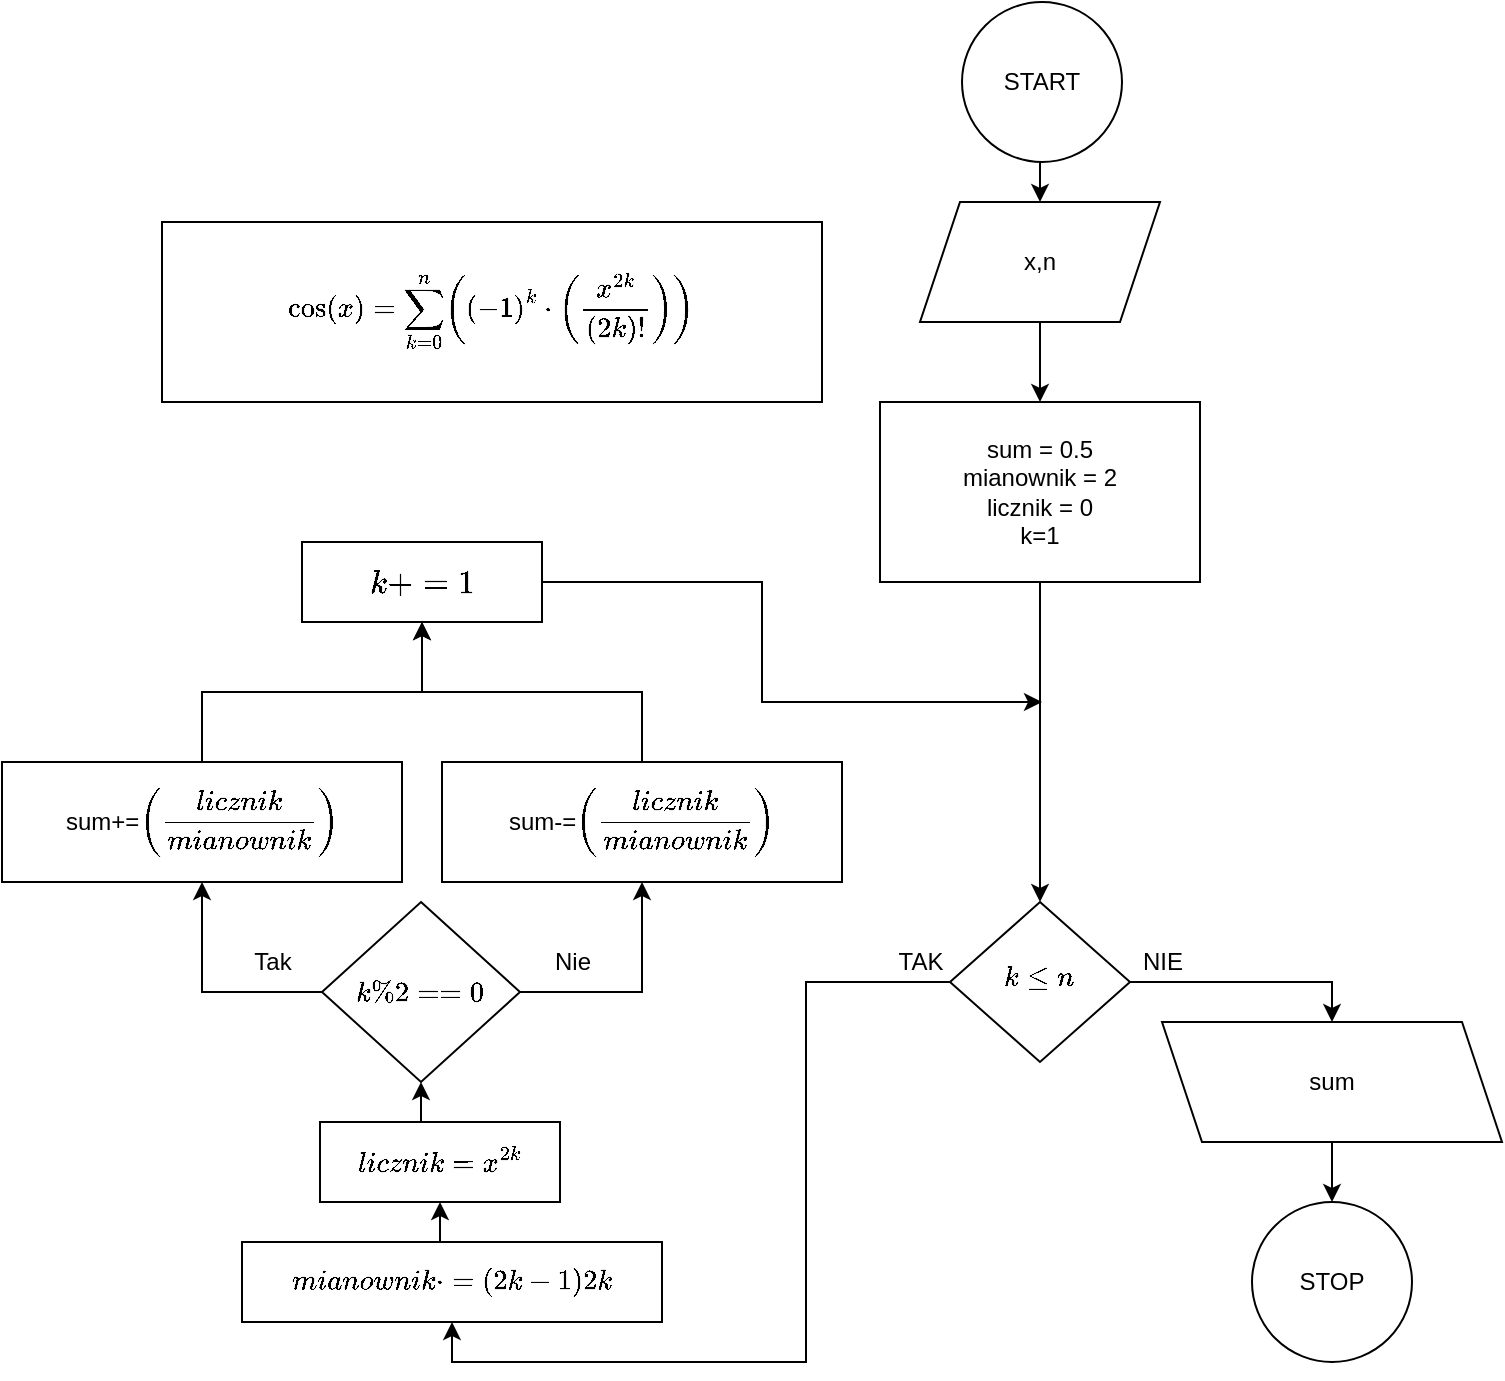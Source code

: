 <mxfile version="13.7.9" type="device"><diagram id="UO1Y2RZHnStxMxTwgqJQ" name="Page-1"><mxGraphModel dx="2119" dy="727" grid="1" gridSize="10" guides="1" tooltips="1" connect="1" arrows="1" fold="1" page="1" pageScale="1" pageWidth="827" pageHeight="1169" math="1" shadow="0"><root><mxCell id="0"/><mxCell id="1" parent="0"/><mxCell id="jjplNsREJieQ1vSiM0eN-4" style="edgeStyle=orthogonalEdgeStyle;rounded=0;orthogonalLoop=1;jettySize=auto;html=1;exitX=0.5;exitY=1;exitDx=0;exitDy=0;entryX=0.5;entryY=0;entryDx=0;entryDy=0;" parent="1" source="MSO-Qo9cPVd4WaVFC8CY-6" target="jjplNsREJieQ1vSiM0eN-3" edge="1"><mxGeometry relative="1" as="geometry"/></mxCell><mxCell id="MSO-Qo9cPVd4WaVFC8CY-6" value="x,n" style="shape=parallelogram;perimeter=parallelogramPerimeter;whiteSpace=wrap;html=1;fixedSize=1;direction=east;flipH=1;flipV=1;" parent="1" vertex="1"><mxGeometry x="359" y="250" width="120" height="60" as="geometry"/></mxCell><mxCell id="jjplNsREJieQ1vSiM0eN-2" style="edgeStyle=orthogonalEdgeStyle;rounded=0;orthogonalLoop=1;jettySize=auto;html=1;exitX=0.5;exitY=1;exitDx=0;exitDy=0;entryX=0.5;entryY=0;entryDx=0;entryDy=0;" parent="1" source="3oFzX4tvx02b1drMHodE-2" target="MSO-Qo9cPVd4WaVFC8CY-6" edge="1"><mxGeometry relative="1" as="geometry"/></mxCell><mxCell id="3oFzX4tvx02b1drMHodE-2" value="START" style="ellipse;whiteSpace=wrap;html=1;" parent="1" vertex="1"><mxGeometry x="380" y="150" width="80" height="80" as="geometry"/></mxCell><mxCell id="jjplNsREJieQ1vSiM0eN-1" value="`cos(x)=sum_(k=0)^n((-1)^k*((x^(2k))/((2k)!)))&lt;br&gt;&lt;br&gt;`" style="rounded=0;whiteSpace=wrap;html=1;" parent="1" vertex="1"><mxGeometry x="-20" y="260" width="330" height="90" as="geometry"/></mxCell><mxCell id="jjplNsREJieQ1vSiM0eN-33" style="edgeStyle=orthogonalEdgeStyle;rounded=0;orthogonalLoop=1;jettySize=auto;html=1;exitX=0.5;exitY=1;exitDx=0;exitDy=0;entryX=0.5;entryY=0;entryDx=0;entryDy=0;" parent="1" source="jjplNsREJieQ1vSiM0eN-3" target="jjplNsREJieQ1vSiM0eN-5" edge="1"><mxGeometry relative="1" as="geometry"/></mxCell><mxCell id="jjplNsREJieQ1vSiM0eN-3" value="sum = 0.5&lt;br&gt;mianownik = 2&lt;br&gt;licznik = 0&lt;br&gt;k=1" style="rounded=0;whiteSpace=wrap;html=1;" parent="1" vertex="1"><mxGeometry x="339" y="350" width="160" height="90" as="geometry"/></mxCell><mxCell id="jjplNsREJieQ1vSiM0eN-7" style="edgeStyle=orthogonalEdgeStyle;rounded=0;orthogonalLoop=1;jettySize=auto;html=1;entryX=0.5;entryY=0;entryDx=0;entryDy=0;" parent="1" source="jjplNsREJieQ1vSiM0eN-5" target="jjplNsREJieQ1vSiM0eN-13" edge="1"><mxGeometry relative="1" as="geometry"><mxPoint x="620" y="730" as="targetPoint"/></mxGeometry></mxCell><mxCell id="jjplNsREJieQ1vSiM0eN-65" style="edgeStyle=orthogonalEdgeStyle;rounded=0;orthogonalLoop=1;jettySize=auto;html=1;exitX=0;exitY=0.5;exitDx=0;exitDy=0;entryX=0.5;entryY=1;entryDx=0;entryDy=0;" parent="1" source="jjplNsREJieQ1vSiM0eN-5" target="jjplNsREJieQ1vSiM0eN-48" edge="1"><mxGeometry relative="1" as="geometry"/></mxCell><mxCell id="jjplNsREJieQ1vSiM0eN-5" value="`k&amp;lt;=n`" style="rhombus;whiteSpace=wrap;html=1;shadow=0;fontFamily=Helvetica;fontSize=12;align=center;strokeWidth=1;spacing=6;spacingTop=-4;" parent="1" vertex="1"><mxGeometry x="374" y="600" width="90" height="80" as="geometry"/></mxCell><mxCell id="jjplNsREJieQ1vSiM0eN-8" value="NIE" style="text;html=1;align=center;verticalAlign=middle;resizable=0;points=[];autosize=1;" parent="1" vertex="1"><mxGeometry x="460" y="620" width="40" height="20" as="geometry"/></mxCell><mxCell id="jjplNsREJieQ1vSiM0eN-10" value="TAK" style="text;html=1;align=center;verticalAlign=middle;resizable=0;points=[];autosize=1;" parent="1" vertex="1"><mxGeometry x="339" y="620" width="40" height="20" as="geometry"/></mxCell><mxCell id="jjplNsREJieQ1vSiM0eN-15" style="edgeStyle=orthogonalEdgeStyle;rounded=0;orthogonalLoop=1;jettySize=auto;html=1;exitX=0.5;exitY=1;exitDx=0;exitDy=0;entryX=0.5;entryY=0;entryDx=0;entryDy=0;" parent="1" source="jjplNsREJieQ1vSiM0eN-13" target="jjplNsREJieQ1vSiM0eN-14" edge="1"><mxGeometry relative="1" as="geometry"/></mxCell><mxCell id="jjplNsREJieQ1vSiM0eN-13" value="sum" style="shape=parallelogram;perimeter=parallelogramPerimeter;whiteSpace=wrap;html=1;fixedSize=1;direction=east;flipH=0;flipV=1;" parent="1" vertex="1"><mxGeometry x="480" y="660" width="170" height="60" as="geometry"/></mxCell><mxCell id="jjplNsREJieQ1vSiM0eN-14" value="STOP" style="ellipse;whiteSpace=wrap;html=1;" parent="1" vertex="1"><mxGeometry x="525" y="750" width="80" height="80" as="geometry"/></mxCell><mxCell id="jjplNsREJieQ1vSiM0eN-66" style="edgeStyle=orthogonalEdgeStyle;rounded=0;orthogonalLoop=1;jettySize=auto;html=1;exitX=0.5;exitY=0;exitDx=0;exitDy=0;entryX=0.5;entryY=1;entryDx=0;entryDy=0;" parent="1" source="jjplNsREJieQ1vSiM0eN-48" target="jjplNsREJieQ1vSiM0eN-53" edge="1"><mxGeometry relative="1" as="geometry"/></mxCell><mxCell id="jjplNsREJieQ1vSiM0eN-48" value="`mianownik*=(2k-1)2k&lt;br&gt;`" style="rounded=0;whiteSpace=wrap;html=1;" parent="1" vertex="1"><mxGeometry x="20" y="770" width="210" height="40" as="geometry"/></mxCell><mxCell id="MTzpiTfAcmQodIBQPdfL-9" style="edgeStyle=orthogonalEdgeStyle;rounded=0;orthogonalLoop=1;jettySize=auto;html=1;exitX=0.5;exitY=0;exitDx=0;exitDy=0;entryX=0.5;entryY=1;entryDx=0;entryDy=0;" parent="1" source="jjplNsREJieQ1vSiM0eN-53" target="MTzpiTfAcmQodIBQPdfL-3" edge="1"><mxGeometry relative="1" as="geometry"/></mxCell><mxCell id="jjplNsREJieQ1vSiM0eN-53" value="`licznik=x^(2k)`" style="rounded=0;whiteSpace=wrap;html=1;" parent="1" vertex="1"><mxGeometry x="59" y="710" width="120" height="40" as="geometry"/></mxCell><mxCell id="jjplNsREJieQ1vSiM0eN-59" style="edgeStyle=orthogonalEdgeStyle;rounded=0;orthogonalLoop=1;jettySize=auto;html=1;exitX=0.5;exitY=0;exitDx=0;exitDy=0;entryX=0.5;entryY=1;entryDx=0;entryDy=0;" parent="1" source="jjplNsREJieQ1vSiM0eN-54" target="jjplNsREJieQ1vSiM0eN-58" edge="1"><mxGeometry relative="1" as="geometry"/></mxCell><mxCell id="jjplNsREJieQ1vSiM0eN-54" value="sum-=`((licznik)/(mianownik))`" style="rounded=0;whiteSpace=wrap;html=1;" parent="1" vertex="1"><mxGeometry x="120" y="530" width="200" height="60" as="geometry"/></mxCell><mxCell id="a4do126R4HNkev6d9K-i-1" style="edgeStyle=orthogonalEdgeStyle;rounded=0;orthogonalLoop=1;jettySize=auto;html=1;exitX=1;exitY=0.5;exitDx=0;exitDy=0;" parent="1" source="jjplNsREJieQ1vSiM0eN-58" edge="1"><mxGeometry relative="1" as="geometry"><mxPoint x="420" y="500" as="targetPoint"/><Array as="points"><mxPoint x="280" y="440"/><mxPoint x="280" y="500"/></Array></mxGeometry></mxCell><mxCell id="jjplNsREJieQ1vSiM0eN-58" value="&lt;font style=&quot;font-size: 14px&quot;&gt;`k+=1`&lt;/font&gt;" style="rounded=0;whiteSpace=wrap;html=1;" parent="1" vertex="1"><mxGeometry x="50" y="420" width="120" height="40" as="geometry"/></mxCell><mxCell id="MTzpiTfAcmQodIBQPdfL-10" style="edgeStyle=orthogonalEdgeStyle;rounded=0;orthogonalLoop=1;jettySize=auto;html=1;exitX=0.5;exitY=0;exitDx=0;exitDy=0;entryX=0.5;entryY=1;entryDx=0;entryDy=0;" parent="1" source="MTzpiTfAcmQodIBQPdfL-1" target="jjplNsREJieQ1vSiM0eN-58" edge="1"><mxGeometry relative="1" as="geometry"/></mxCell><mxCell id="MTzpiTfAcmQodIBQPdfL-1" value="sum+=`((licznik)/(mianownik))`" style="rounded=0;whiteSpace=wrap;html=1;" parent="1" vertex="1"><mxGeometry x="-100" y="530" width="200" height="60" as="geometry"/></mxCell><mxCell id="MTzpiTfAcmQodIBQPdfL-4" style="edgeStyle=orthogonalEdgeStyle;rounded=0;orthogonalLoop=1;jettySize=auto;html=1;exitX=0;exitY=0.5;exitDx=0;exitDy=0;entryX=0.5;entryY=1;entryDx=0;entryDy=0;" parent="1" source="MTzpiTfAcmQodIBQPdfL-3" target="MTzpiTfAcmQodIBQPdfL-1" edge="1"><mxGeometry relative="1" as="geometry"/></mxCell><mxCell id="MTzpiTfAcmQodIBQPdfL-6" style="edgeStyle=orthogonalEdgeStyle;rounded=0;orthogonalLoop=1;jettySize=auto;html=1;exitX=1;exitY=0.5;exitDx=0;exitDy=0;entryX=0.5;entryY=1;entryDx=0;entryDy=0;" parent="1" source="MTzpiTfAcmQodIBQPdfL-3" target="jjplNsREJieQ1vSiM0eN-54" edge="1"><mxGeometry relative="1" as="geometry"/></mxCell><mxCell id="MTzpiTfAcmQodIBQPdfL-3" value="`k%2 == 0`" style="rhombus;whiteSpace=wrap;html=1;" parent="1" vertex="1"><mxGeometry x="60" y="600" width="99" height="90" as="geometry"/></mxCell><mxCell id="MTzpiTfAcmQodIBQPdfL-7" value="Tak" style="text;html=1;align=center;verticalAlign=middle;resizable=0;points=[];autosize=1;" parent="1" vertex="1"><mxGeometry x="20" y="620" width="30" height="20" as="geometry"/></mxCell><mxCell id="MTzpiTfAcmQodIBQPdfL-8" value="Nie" style="text;html=1;align=center;verticalAlign=middle;resizable=0;points=[];autosize=1;" parent="1" vertex="1"><mxGeometry x="170" y="620" width="30" height="20" as="geometry"/></mxCell></root></mxGraphModel></diagram></mxfile>